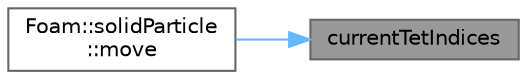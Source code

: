 digraph "currentTetIndices"
{
 // LATEX_PDF_SIZE
  bgcolor="transparent";
  edge [fontname=Helvetica,fontsize=10,labelfontname=Helvetica,labelfontsize=10];
  node [fontname=Helvetica,fontsize=10,shape=box,height=0.2,width=0.4];
  rankdir="RL";
  Node1 [id="Node000001",label="currentTetIndices",height=0.2,width=0.4,color="gray40", fillcolor="grey60", style="filled", fontcolor="black",tooltip=" "];
  Node1 -> Node2 [id="edge1_Node000001_Node000002",dir="back",color="steelblue1",style="solid",tooltip=" "];
  Node2 [id="Node000002",label="Foam::solidParticle\l::move",height=0.2,width=0.4,color="grey40", fillcolor="white", style="filled",URL="$classFoam_1_1solidParticle.html#a987a2a9724f365ccac09b9b9dbc7ddf1",tooltip=" "];
}
